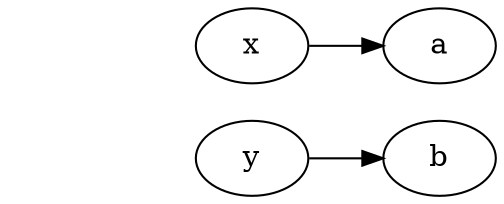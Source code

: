 digraph G {
        rankdir=LR;
        
        p[color=transparent, fontcolor=transparent];
        q[color=transparent, fontcolor=transparent];
        // x[color=transparent, fontcolor=transparent];
        // y[color=transparent, fontcolor=transparent];
        // a[color=transparent, fontcolor=transparent];
        // b[color=transparent, fontcolor=transparent];

        x -> b[color=transparent];

        p -> x[color=transparent];
        q -> y[color=transparent];
        x -> a;
        y -> b;
        q -> x[color=transparent];
}